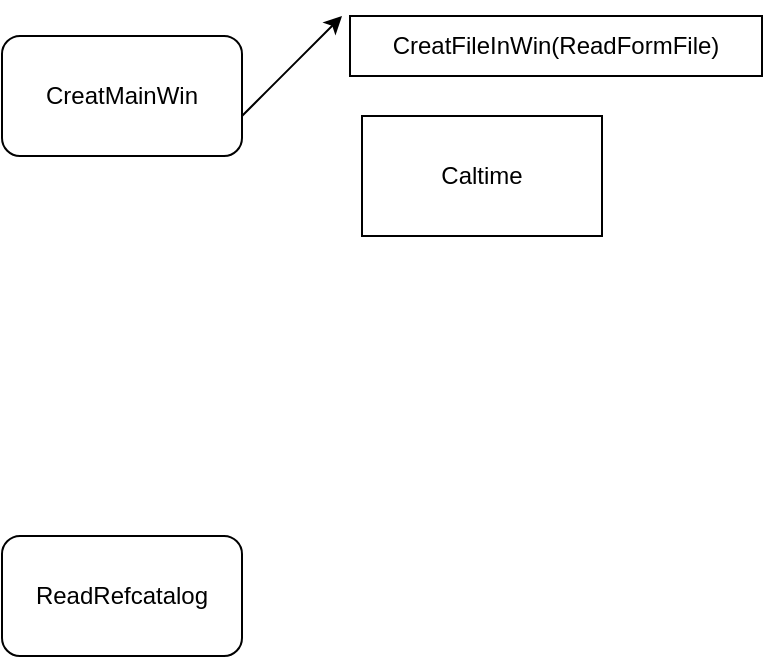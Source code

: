 <mxfile version="12.7.2" type="github">
  <diagram id="uWtnu-EviHcIaGkKLtn0" name="Page-1">
    <mxGraphModel dx="356" dy="476" grid="1" gridSize="10" guides="1" tooltips="1" connect="1" arrows="1" fold="1" page="1" pageScale="1" pageWidth="827" pageHeight="1169" math="0" shadow="0">
      <root>
        <mxCell id="0" />
        <mxCell id="1" parent="0" />
        <mxCell id="c3uNdeiUFlgglwjwr6Ss-1" value="CreatMainWin" style="rounded=1;whiteSpace=wrap;html=1;" parent="1" vertex="1">
          <mxGeometry x="120" y="40" width="120" height="60" as="geometry" />
        </mxCell>
        <mxCell id="c3uNdeiUFlgglwjwr6Ss-2" value="ReadRefcatalog" style="rounded=1;whiteSpace=wrap;html=1;" parent="1" vertex="1">
          <mxGeometry x="120" y="290" width="120" height="60" as="geometry" />
        </mxCell>
        <mxCell id="y_d4O36AlwkD-l58EEKC-2" value="CreatFileInWin(ReadFormFile)" style="rounded=0;whiteSpace=wrap;html=1;" vertex="1" parent="1">
          <mxGeometry x="294" y="30" width="206" height="30" as="geometry" />
        </mxCell>
        <mxCell id="y_d4O36AlwkD-l58EEKC-3" value="" style="endArrow=classic;html=1;" edge="1" parent="1">
          <mxGeometry width="50" height="50" relative="1" as="geometry">
            <mxPoint x="240" y="80" as="sourcePoint" />
            <mxPoint x="290" y="30" as="targetPoint" />
            <Array as="points">
              <mxPoint x="260" y="60" />
            </Array>
          </mxGeometry>
        </mxCell>
        <mxCell id="y_d4O36AlwkD-l58EEKC-4" value="Caltime" style="rounded=0;whiteSpace=wrap;html=1;" vertex="1" parent="1">
          <mxGeometry x="300" y="80" width="120" height="60" as="geometry" />
        </mxCell>
      </root>
    </mxGraphModel>
  </diagram>
</mxfile>
